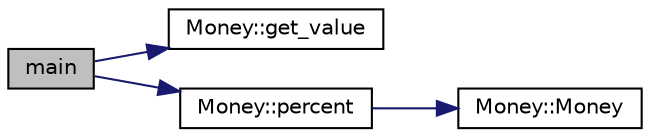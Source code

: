 digraph "main"
{
  edge [fontname="Helvetica",fontsize="10",labelfontname="Helvetica",labelfontsize="10"];
  node [fontname="Helvetica",fontsize="10",shape=record];
  rankdir="LR";
  Node1 [label="main",height=0.2,width=0.4,color="black", fillcolor="grey75", style="filled", fontcolor="black"];
  Node1 -> Node2 [color="midnightblue",fontsize="10",style="solid"];
  Node2 [label="Money::get_value",height=0.2,width=0.4,color="black", fillcolor="white", style="filled",URL="$classMoney.html#acee1d7ddca28c78740229a57cda5874f"];
  Node1 -> Node3 [color="midnightblue",fontsize="10",style="solid"];
  Node3 [label="Money::percent",height=0.2,width=0.4,color="black", fillcolor="white", style="filled",URL="$classMoney.html#ac8a69a07c01ce78261155d8262c4d132"];
  Node3 -> Node4 [color="midnightblue",fontsize="10",style="solid"];
  Node4 [label="Money::Money",height=0.2,width=0.4,color="black", fillcolor="white", style="filled",URL="$classMoney.html#a883c32ea0f71c9d1422141c384d225ba"];
}
